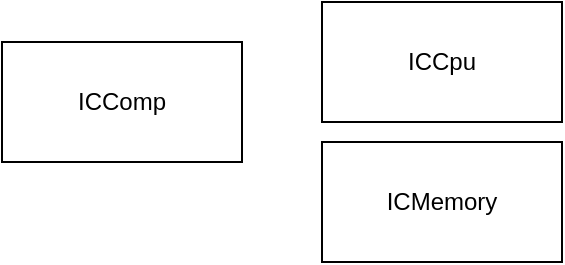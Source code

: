 <mxfile>
    <diagram id="eFKWtqO3DHn75tYa8c0u" name="Page-1">
        <mxGraphModel dx="550" dy="236" grid="1" gridSize="10" guides="1" tooltips="1" connect="1" arrows="1" fold="1" page="1" pageScale="1" pageWidth="850" pageHeight="1100" math="0" shadow="0">
            <root>
                <mxCell id="0"/>
                <mxCell id="1" parent="0"/>
                <mxCell id="2" value="ICComp" style="rounded=0;whiteSpace=wrap;html=1;" vertex="1" parent="1">
                    <mxGeometry x="80" y="50" width="120" height="60" as="geometry"/>
                </mxCell>
                <mxCell id="3" value="ICCpu" style="rounded=0;whiteSpace=wrap;html=1;" vertex="1" parent="1">
                    <mxGeometry x="240" y="30" width="120" height="60" as="geometry"/>
                </mxCell>
                <mxCell id="4" value="ICMemory" style="rounded=0;whiteSpace=wrap;html=1;" vertex="1" parent="1">
                    <mxGeometry x="240" y="100" width="120" height="60" as="geometry"/>
                </mxCell>
            </root>
        </mxGraphModel>
    </diagram>
</mxfile>